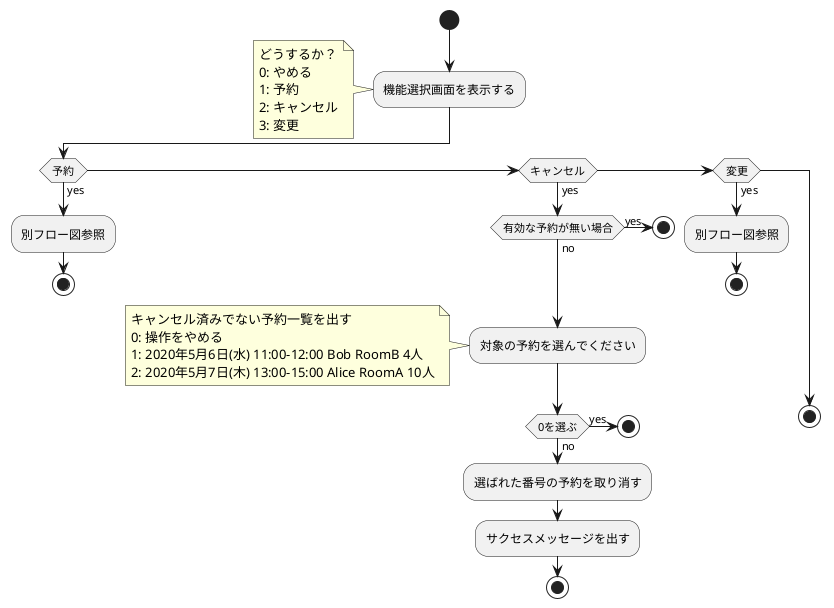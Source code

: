 @startuml

title 業務フロー図 - 会議室を予約してから使い終わるまで


top to bottom direction

@startuml
start
:機能選択画面を表示する;
note left
どうするか？
0: やめる
1: 予約
2: キャンセル
3: 変更
end note

if (予約) then (yes)
  :別フロー図参照;
  stop
elseif (キャンセル) then (yes)
  if (有効な予約が無い場合) then (yes)
    stop
  else (no)
  endif
  :対象の予約を選んでください;
  note left
  キャンセル済みでない予約一覧を出す
  0: 操作をやめる
  1: 2020年5月6日(水) 11:00-12:00 Bob RoomB 4人
  2: 2020年5月7日(木) 13:00-15:00 Alice RoomA 10人
  end note
  if (0を選ぶ) then (yes)
    stop
  else (no)
    :選ばれた番号の予約を取り消す;
    :サクセスメッセージを出す;
    stop
  endif
elseif (変更) then (yes)
  :別フロー図参照;
  stop
  else
  stop
endif
@enduml

